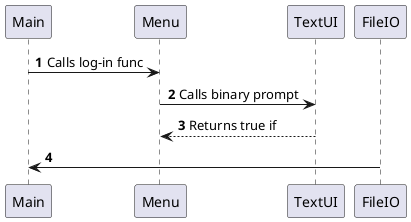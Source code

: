 @startuml
'https://plantuml.com/sequence-diagram

autonumber

Main -> Menu: Calls log-in func
Menu -> TextUI: Calls binary prompt
Menu <-- TextUI: Returns true if
FileIO -> Main

@enduml